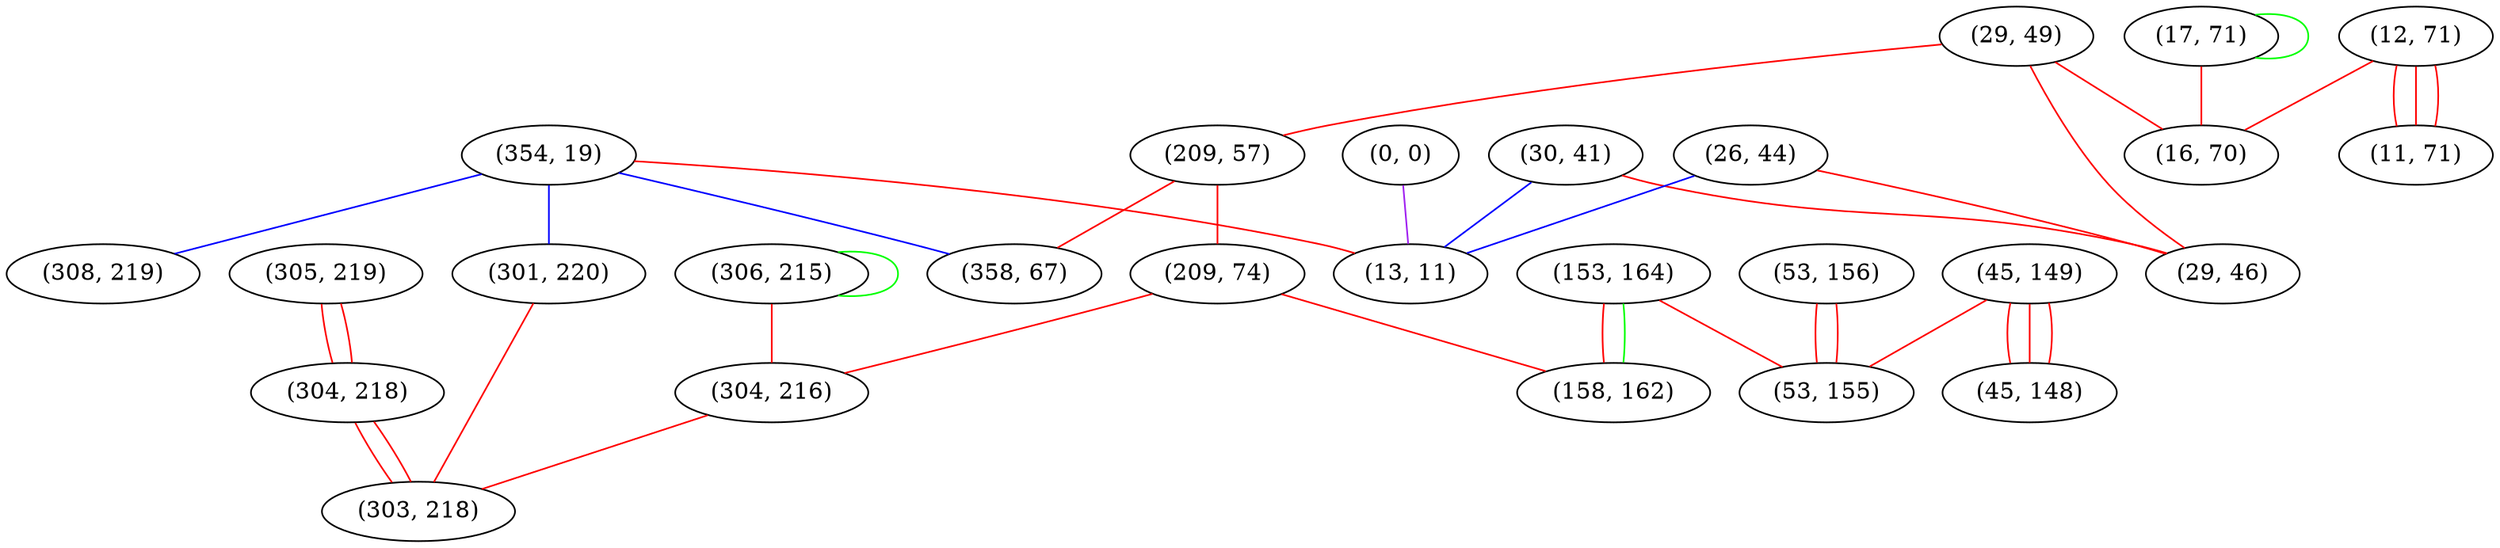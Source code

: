 graph "" {
"(306, 215)";
"(354, 19)";
"(153, 164)";
"(30, 41)";
"(26, 44)";
"(308, 219)";
"(29, 49)";
"(53, 156)";
"(17, 71)";
"(301, 220)";
"(209, 57)";
"(305, 219)";
"(45, 149)";
"(12, 71)";
"(304, 218)";
"(16, 70)";
"(0, 0)";
"(11, 71)";
"(209, 74)";
"(158, 162)";
"(13, 11)";
"(358, 67)";
"(29, 46)";
"(53, 155)";
"(45, 148)";
"(304, 216)";
"(303, 218)";
"(306, 215)" -- "(306, 215)"  [color=green, key=0, weight=2];
"(306, 215)" -- "(304, 216)"  [color=red, key=0, weight=1];
"(354, 19)" -- "(358, 67)"  [color=blue, key=0, weight=3];
"(354, 19)" -- "(301, 220)"  [color=blue, key=0, weight=3];
"(354, 19)" -- "(308, 219)"  [color=blue, key=0, weight=3];
"(354, 19)" -- "(13, 11)"  [color=red, key=0, weight=1];
"(153, 164)" -- "(158, 162)"  [color=red, key=0, weight=1];
"(153, 164)" -- "(158, 162)"  [color=green, key=1, weight=2];
"(153, 164)" -- "(53, 155)"  [color=red, key=0, weight=1];
"(30, 41)" -- "(29, 46)"  [color=red, key=0, weight=1];
"(30, 41)" -- "(13, 11)"  [color=blue, key=0, weight=3];
"(26, 44)" -- "(29, 46)"  [color=red, key=0, weight=1];
"(26, 44)" -- "(13, 11)"  [color=blue, key=0, weight=3];
"(29, 49)" -- "(29, 46)"  [color=red, key=0, weight=1];
"(29, 49)" -- "(16, 70)"  [color=red, key=0, weight=1];
"(29, 49)" -- "(209, 57)"  [color=red, key=0, weight=1];
"(53, 156)" -- "(53, 155)"  [color=red, key=0, weight=1];
"(53, 156)" -- "(53, 155)"  [color=red, key=1, weight=1];
"(17, 71)" -- "(16, 70)"  [color=red, key=0, weight=1];
"(17, 71)" -- "(17, 71)"  [color=green, key=0, weight=2];
"(301, 220)" -- "(303, 218)"  [color=red, key=0, weight=1];
"(209, 57)" -- "(209, 74)"  [color=red, key=0, weight=1];
"(209, 57)" -- "(358, 67)"  [color=red, key=0, weight=1];
"(305, 219)" -- "(304, 218)"  [color=red, key=0, weight=1];
"(305, 219)" -- "(304, 218)"  [color=red, key=1, weight=1];
"(45, 149)" -- "(45, 148)"  [color=red, key=0, weight=1];
"(45, 149)" -- "(45, 148)"  [color=red, key=1, weight=1];
"(45, 149)" -- "(45, 148)"  [color=red, key=2, weight=1];
"(45, 149)" -- "(53, 155)"  [color=red, key=0, weight=1];
"(12, 71)" -- "(16, 70)"  [color=red, key=0, weight=1];
"(12, 71)" -- "(11, 71)"  [color=red, key=0, weight=1];
"(12, 71)" -- "(11, 71)"  [color=red, key=1, weight=1];
"(12, 71)" -- "(11, 71)"  [color=red, key=2, weight=1];
"(304, 218)" -- "(303, 218)"  [color=red, key=0, weight=1];
"(304, 218)" -- "(303, 218)"  [color=red, key=1, weight=1];
"(0, 0)" -- "(13, 11)"  [color=purple, key=0, weight=4];
"(209, 74)" -- "(158, 162)"  [color=red, key=0, weight=1];
"(209, 74)" -- "(304, 216)"  [color=red, key=0, weight=1];
"(304, 216)" -- "(303, 218)"  [color=red, key=0, weight=1];
}
